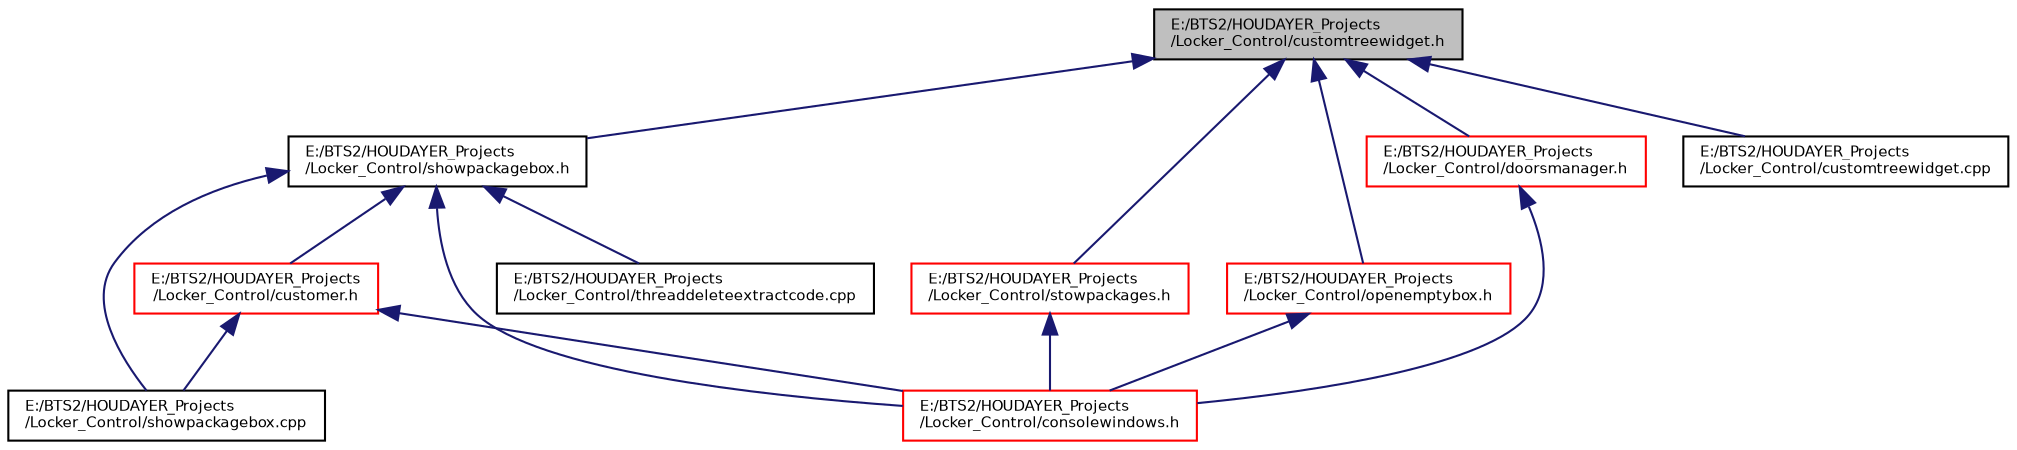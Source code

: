 digraph "E:/BTS2/HOUDAYER_Projects/Locker_Control/customtreewidget.h"
{
 // INTERACTIVE_SVG=YES
  bgcolor="transparent";
  edge [fontname="Helvetica",fontsize="7",labelfontname="Helvetica",labelfontsize="7"];
  node [fontname="Helvetica",fontsize="7",shape=record];
  Node1 [label="E:/BTS2/HOUDAYER_Projects\l/Locker_Control/customtreewidget.h",height=0.2,width=0.4,color="black", fillcolor="grey75", style="filled", fontcolor="black"];
  Node1 -> Node2 [dir="back",color="midnightblue",fontsize="7",style="solid",fontname="Helvetica"];
  Node2 [label="E:/BTS2/HOUDAYER_Projects\l/Locker_Control/showpackagebox.h",height=0.2,width=0.4,color="black",URL="$showpackagebox_8h.html"];
  Node2 -> Node3 [dir="back",color="midnightblue",fontsize="7",style="solid",fontname="Helvetica"];
  Node3 [label="E:/BTS2/HOUDAYER_Projects\l/Locker_Control/customer.h",height=0.2,width=0.4,color="red",URL="$customer_8h.html"];
  Node3 -> Node4 [dir="back",color="midnightblue",fontsize="7",style="solid",fontname="Helvetica"];
  Node4 [label="E:/BTS2/HOUDAYER_Projects\l/Locker_Control/consolewindows.h",height=0.2,width=0.4,color="red",URL="$consolewindows_8h.html"];
  Node3 -> Node5 [dir="back",color="midnightblue",fontsize="7",style="solid",fontname="Helvetica"];
  Node5 [label="E:/BTS2/HOUDAYER_Projects\l/Locker_Control/showpackagebox.cpp",height=0.2,width=0.4,color="black",URL="$showpackagebox_8cpp.html"];
  Node2 -> Node4 [dir="back",color="midnightblue",fontsize="7",style="solid",fontname="Helvetica"];
  Node2 -> Node5 [dir="back",color="midnightblue",fontsize="7",style="solid",fontname="Helvetica"];
  Node2 -> Node6 [dir="back",color="midnightblue",fontsize="7",style="solid",fontname="Helvetica"];
  Node6 [label="E:/BTS2/HOUDAYER_Projects\l/Locker_Control/threaddeleteextractcode.cpp",height=0.2,width=0.4,color="black",URL="$threaddeleteextractcode_8cpp.html"];
  Node1 -> Node7 [dir="back",color="midnightblue",fontsize="7",style="solid",fontname="Helvetica"];
  Node7 [label="E:/BTS2/HOUDAYER_Projects\l/Locker_Control/stowpackages.h",height=0.2,width=0.4,color="red",URL="$stowpackages_8h.html"];
  Node7 -> Node4 [dir="back",color="midnightblue",fontsize="7",style="solid",fontname="Helvetica"];
  Node1 -> Node8 [dir="back",color="midnightblue",fontsize="7",style="solid",fontname="Helvetica"];
  Node8 [label="E:/BTS2/HOUDAYER_Projects\l/Locker_Control/openemptybox.h",height=0.2,width=0.4,color="red",URL="$openemptybox_8h.html"];
  Node8 -> Node4 [dir="back",color="midnightblue",fontsize="7",style="solid",fontname="Helvetica"];
  Node1 -> Node9 [dir="back",color="midnightblue",fontsize="7",style="solid",fontname="Helvetica"];
  Node9 [label="E:/BTS2/HOUDAYER_Projects\l/Locker_Control/doorsmanager.h",height=0.2,width=0.4,color="red",URL="$doorsmanager_8h.html"];
  Node9 -> Node4 [dir="back",color="midnightblue",fontsize="7",style="solid",fontname="Helvetica"];
  Node1 -> Node10 [dir="back",color="midnightblue",fontsize="7",style="solid",fontname="Helvetica"];
  Node10 [label="E:/BTS2/HOUDAYER_Projects\l/Locker_Control/customtreewidget.cpp",height=0.2,width=0.4,color="black",URL="$customtreewidget_8cpp.html"];
}
